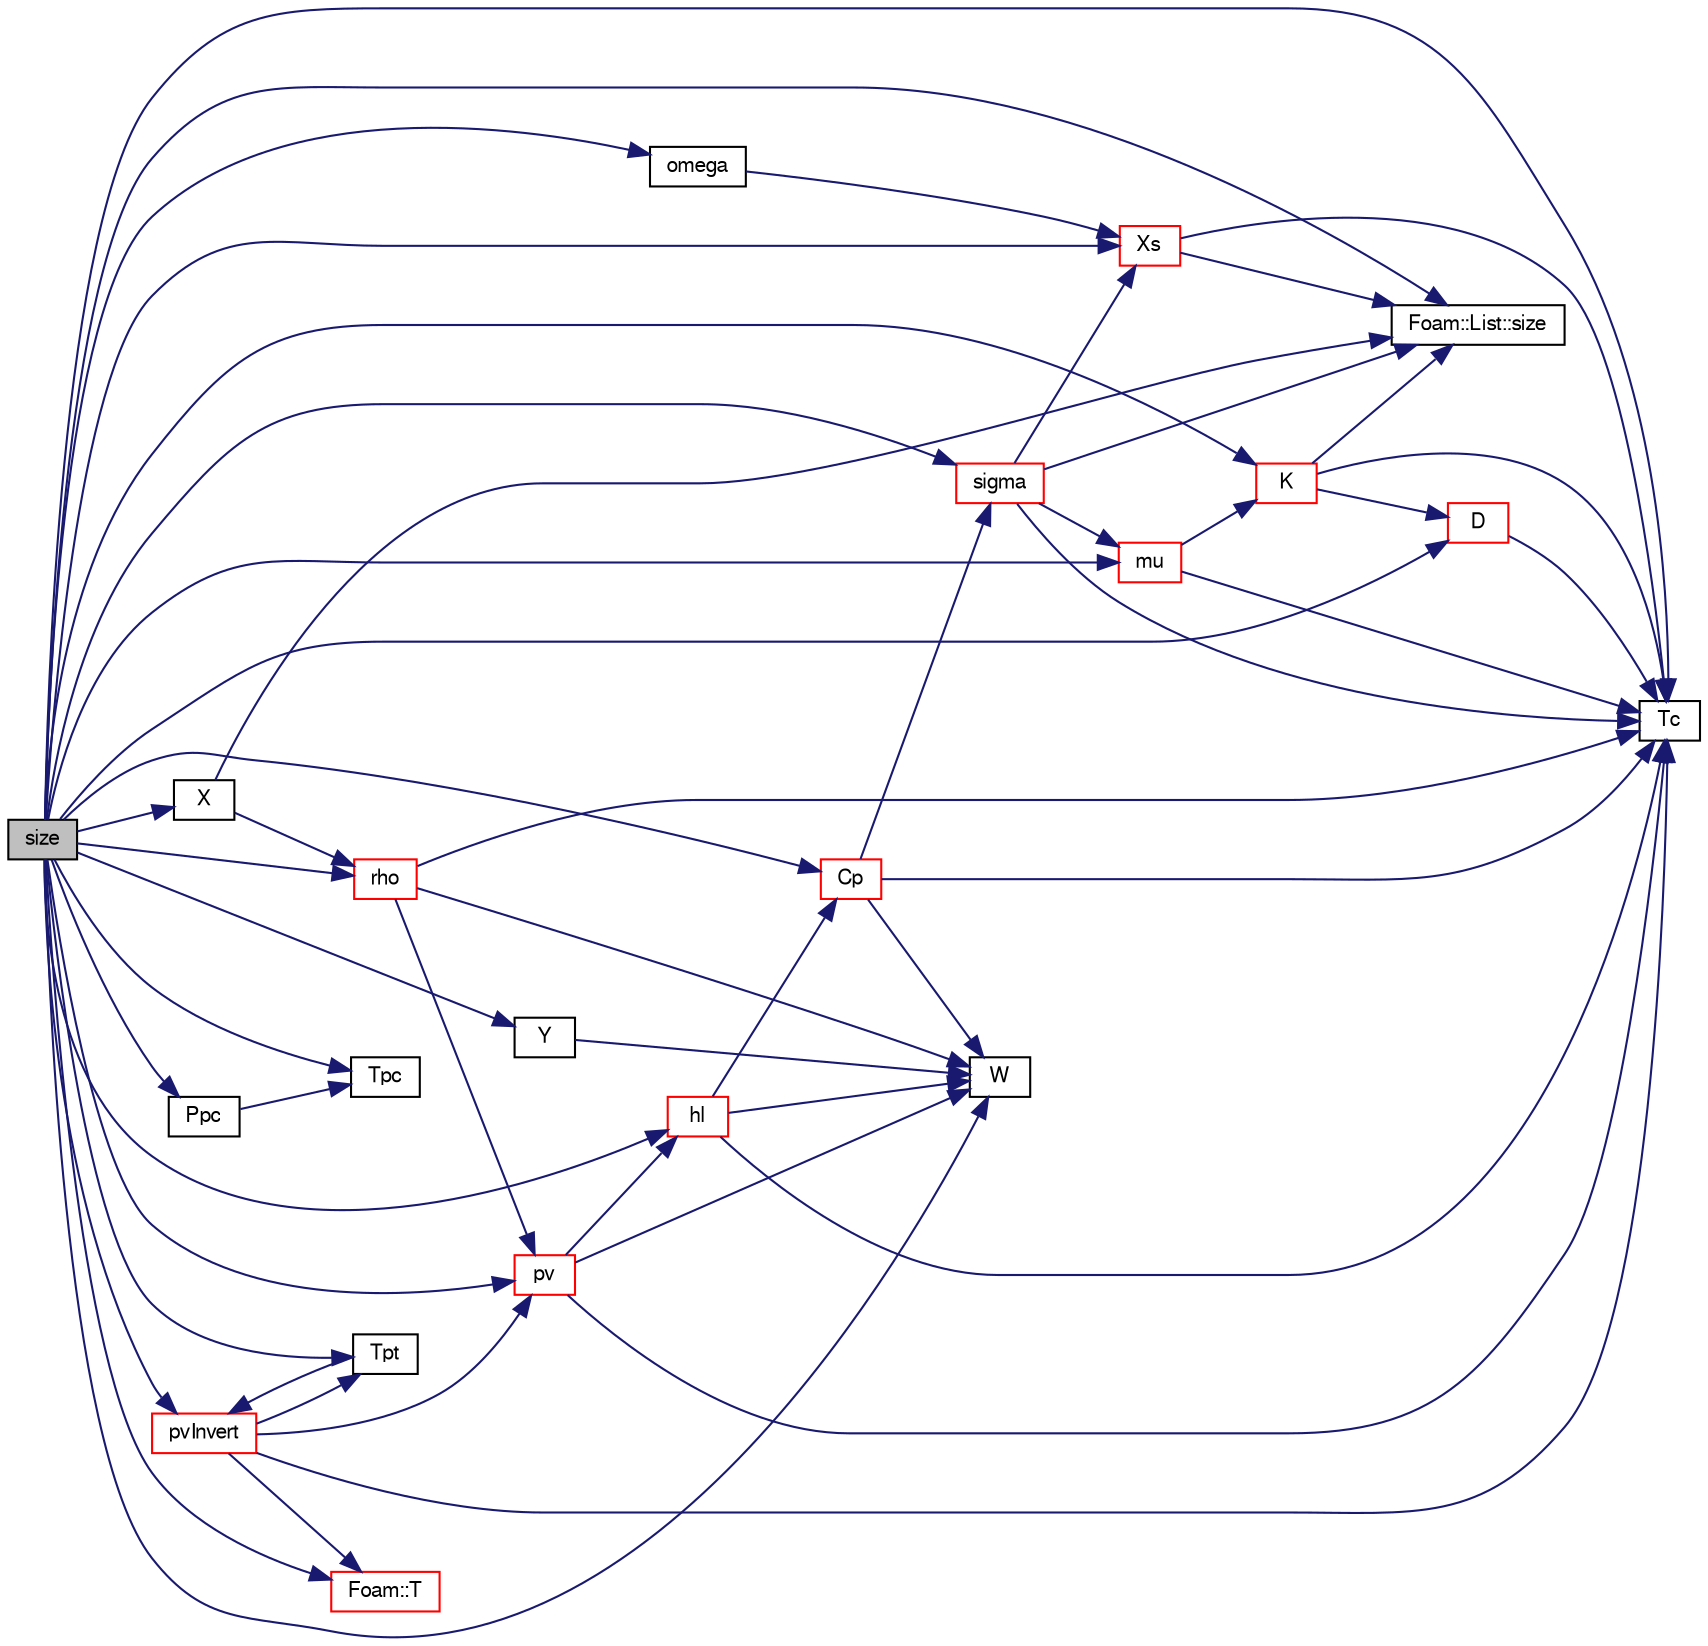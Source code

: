 digraph "size"
{
  bgcolor="transparent";
  edge [fontname="FreeSans",fontsize="10",labelfontname="FreeSans",labelfontsize="10"];
  node [fontname="FreeSans",fontsize="10",shape=record];
  rankdir="LR";
  Node629 [label="size",height=0.2,width=0.4,color="black", fillcolor="grey75", style="filled", fontcolor="black"];
  Node629 -> Node630 [color="midnightblue",fontsize="10",style="solid",fontname="FreeSans"];
  Node630 [label="Cp",height=0.2,width=0.4,color="red",URL="$a29842.html#a6f662b495ba9c9d1cbfcee47e1b366eb",tooltip="Calculate the mixture heat capacity [J/(kg K)]. "];
  Node630 -> Node632 [color="midnightblue",fontsize="10",style="solid",fontname="FreeSans"];
  Node632 [label="Tc",height=0.2,width=0.4,color="black",URL="$a29842.html#a6ee0ffcf85eb679aed8d0587c8da00c9",tooltip="Calculate the critical temperature of mixture. "];
  Node630 -> Node633 [color="midnightblue",fontsize="10",style="solid",fontname="FreeSans"];
  Node633 [label="W",height=0.2,width=0.4,color="black",URL="$a29842.html#acad3141283041c198bc898480d1b3754",tooltip="Calculate the mean molecular weight [kg/kmol]. "];
  Node630 -> Node634 [color="midnightblue",fontsize="10",style="solid",fontname="FreeSans"];
  Node634 [label="sigma",height=0.2,width=0.4,color="red",URL="$a29842.html#a3508f00c2de78b9dbc3baf65d02c83f7",tooltip="Estimate mixture surface tension [N/m]. "];
  Node634 -> Node635 [color="midnightblue",fontsize="10",style="solid",fontname="FreeSans"];
  Node635 [label="Xs",height=0.2,width=0.4,color="red",URL="$a29842.html#af828aa5fb045a8cc4f2cc7fe0b7921d8",tooltip="Return the surface molar fractions. "];
  Node635 -> Node636 [color="midnightblue",fontsize="10",style="solid",fontname="FreeSans"];
  Node636 [label="Foam::List::size",height=0.2,width=0.4,color="black",URL="$a25694.html#a8a5f6fa29bd4b500caf186f60245b384",tooltip="Override size to be inconsistent with allocated storage. "];
  Node635 -> Node632 [color="midnightblue",fontsize="10",style="solid",fontname="FreeSans"];
  Node634 -> Node636 [color="midnightblue",fontsize="10",style="solid",fontname="FreeSans"];
  Node634 -> Node632 [color="midnightblue",fontsize="10",style="solid",fontname="FreeSans"];
  Node634 -> Node637 [color="midnightblue",fontsize="10",style="solid",fontname="FreeSans"];
  Node637 [label="mu",height=0.2,width=0.4,color="red",URL="$a29842.html#ac2d417eb3824a752b4937102b2485b5b",tooltip="Calculate the mixture viscosity [Pa s]. "];
  Node637 -> Node632 [color="midnightblue",fontsize="10",style="solid",fontname="FreeSans"];
  Node637 -> Node640 [color="midnightblue",fontsize="10",style="solid",fontname="FreeSans"];
  Node640 [label="K",height=0.2,width=0.4,color="red",URL="$a29842.html#a4682098a47cbd96bf5dea9fbaa302bac",tooltip="Estimate thermal conductivity [W/(m K)]. "];
  Node640 -> Node636 [color="midnightblue",fontsize="10",style="solid",fontname="FreeSans"];
  Node640 -> Node632 [color="midnightblue",fontsize="10",style="solid",fontname="FreeSans"];
  Node640 -> Node641 [color="midnightblue",fontsize="10",style="solid",fontname="FreeSans"];
  Node641 [label="D",height=0.2,width=0.4,color="red",URL="$a29842.html#a1dbd4a76d759a9c37d7a595be30d10d1"];
  Node641 -> Node632 [color="midnightblue",fontsize="10",style="solid",fontname="FreeSans"];
  Node629 -> Node641 [color="midnightblue",fontsize="10",style="solid",fontname="FreeSans"];
  Node629 -> Node642 [color="midnightblue",fontsize="10",style="solid",fontname="FreeSans"];
  Node642 [label="hl",height=0.2,width=0.4,color="red",URL="$a29842.html#a5fdef6103de8f02389f444948a6c9253",tooltip="Calculate the mixture latent heat [J/kg]. "];
  Node642 -> Node632 [color="midnightblue",fontsize="10",style="solid",fontname="FreeSans"];
  Node642 -> Node633 [color="midnightblue",fontsize="10",style="solid",fontname="FreeSans"];
  Node642 -> Node630 [color="midnightblue",fontsize="10",style="solid",fontname="FreeSans"];
  Node629 -> Node640 [color="midnightblue",fontsize="10",style="solid",fontname="FreeSans"];
  Node629 -> Node637 [color="midnightblue",fontsize="10",style="solid",fontname="FreeSans"];
  Node629 -> Node643 [color="midnightblue",fontsize="10",style="solid",fontname="FreeSans"];
  Node643 [label="omega",height=0.2,width=0.4,color="black",URL="$a29842.html#a18de3b40a271b1c739d1bcc783a26c5e",tooltip="Return mixture accentric factor. "];
  Node643 -> Node635 [color="midnightblue",fontsize="10",style="solid",fontname="FreeSans"];
  Node629 -> Node644 [color="midnightblue",fontsize="10",style="solid",fontname="FreeSans"];
  Node644 [label="Ppc",height=0.2,width=0.4,color="black",URL="$a29842.html#ad6f59b875d8dfb84ad70960e60f59d6b",tooltip="Return pseudocritical pressure (modified Prausnitz and Gunn) "];
  Node644 -> Node645 [color="midnightblue",fontsize="10",style="solid",fontname="FreeSans"];
  Node645 [label="Tpc",height=0.2,width=0.4,color="black",URL="$a29842.html#a4f38c6ea32e65f0ac9f42ee72c9385f1",tooltip="Return pseudocritical temperature according to Kay&#39;s rule. "];
  Node629 -> Node646 [color="midnightblue",fontsize="10",style="solid",fontname="FreeSans"];
  Node646 [label="pv",height=0.2,width=0.4,color="red",URL="$a29842.html#a7b8b4899693f38490f7afb2b76c128d1",tooltip="Calculate the mixture vapour pressure [Pa]. "];
  Node646 -> Node632 [color="midnightblue",fontsize="10",style="solid",fontname="FreeSans"];
  Node646 -> Node633 [color="midnightblue",fontsize="10",style="solid",fontname="FreeSans"];
  Node646 -> Node642 [color="midnightblue",fontsize="10",style="solid",fontname="FreeSans"];
  Node629 -> Node647 [color="midnightblue",fontsize="10",style="solid",fontname="FreeSans"];
  Node647 [label="pvInvert",height=0.2,width=0.4,color="red",URL="$a29842.html#ae9f6f0c851eb093369848ac31ddd051f",tooltip="Invert the vapour pressure relationship to retrieve the boiling. "];
  Node647 -> Node632 [color="midnightblue",fontsize="10",style="solid",fontname="FreeSans"];
  Node647 -> Node648 [color="midnightblue",fontsize="10",style="solid",fontname="FreeSans"];
  Node648 [label="Tpt",height=0.2,width=0.4,color="black",URL="$a29842.html#afc5ea8ce31100788545a89042d8ed826",tooltip="Return pseudo triple point temperature (mole averaged formulation) "];
  Node648 -> Node647 [color="midnightblue",fontsize="10",style="solid",fontname="FreeSans"];
  Node647 -> Node646 [color="midnightblue",fontsize="10",style="solid",fontname="FreeSans"];
  Node647 -> Node651 [color="midnightblue",fontsize="10",style="solid",fontname="FreeSans"];
  Node651 [label="Foam::T",height=0.2,width=0.4,color="red",URL="$a21124.html#ae57fda0abb14bb0944947c463c6e09d4"];
  Node629 -> Node656 [color="midnightblue",fontsize="10",style="solid",fontname="FreeSans"];
  Node656 [label="rho",height=0.2,width=0.4,color="red",URL="$a29842.html#ac55fc9c4f04e5f938072295886280f76",tooltip="Calculate the mixture density [kg/m^3]. "];
  Node656 -> Node632 [color="midnightblue",fontsize="10",style="solid",fontname="FreeSans"];
  Node656 -> Node633 [color="midnightblue",fontsize="10",style="solid",fontname="FreeSans"];
  Node656 -> Node646 [color="midnightblue",fontsize="10",style="solid",fontname="FreeSans"];
  Node629 -> Node634 [color="midnightblue",fontsize="10",style="solid",fontname="FreeSans"];
  Node629 -> Node636 [color="midnightblue",fontsize="10",style="solid",fontname="FreeSans"];
  Node629 -> Node651 [color="midnightblue",fontsize="10",style="solid",fontname="FreeSans"];
  Node629 -> Node632 [color="midnightblue",fontsize="10",style="solid",fontname="FreeSans"];
  Node629 -> Node645 [color="midnightblue",fontsize="10",style="solid",fontname="FreeSans"];
  Node629 -> Node648 [color="midnightblue",fontsize="10",style="solid",fontname="FreeSans"];
  Node629 -> Node633 [color="midnightblue",fontsize="10",style="solid",fontname="FreeSans"];
  Node629 -> Node657 [color="midnightblue",fontsize="10",style="solid",fontname="FreeSans"];
  Node657 [label="X",height=0.2,width=0.4,color="black",URL="$a29842.html#ad04d16d1cecd3bb2b5e122b4ef72a4f6",tooltip="Returns the mole fractions, given mass fractions. "];
  Node657 -> Node636 [color="midnightblue",fontsize="10",style="solid",fontname="FreeSans"];
  Node657 -> Node656 [color="midnightblue",fontsize="10",style="solid",fontname="FreeSans"];
  Node629 -> Node635 [color="midnightblue",fontsize="10",style="solid",fontname="FreeSans"];
  Node629 -> Node658 [color="midnightblue",fontsize="10",style="solid",fontname="FreeSans"];
  Node658 [label="Y",height=0.2,width=0.4,color="black",URL="$a29842.html#a62d13e1b334e20fdc687dbb9cd711942",tooltip="Returns the mass fractions, given mole fractions. "];
  Node658 -> Node633 [color="midnightblue",fontsize="10",style="solid",fontname="FreeSans"];
}
